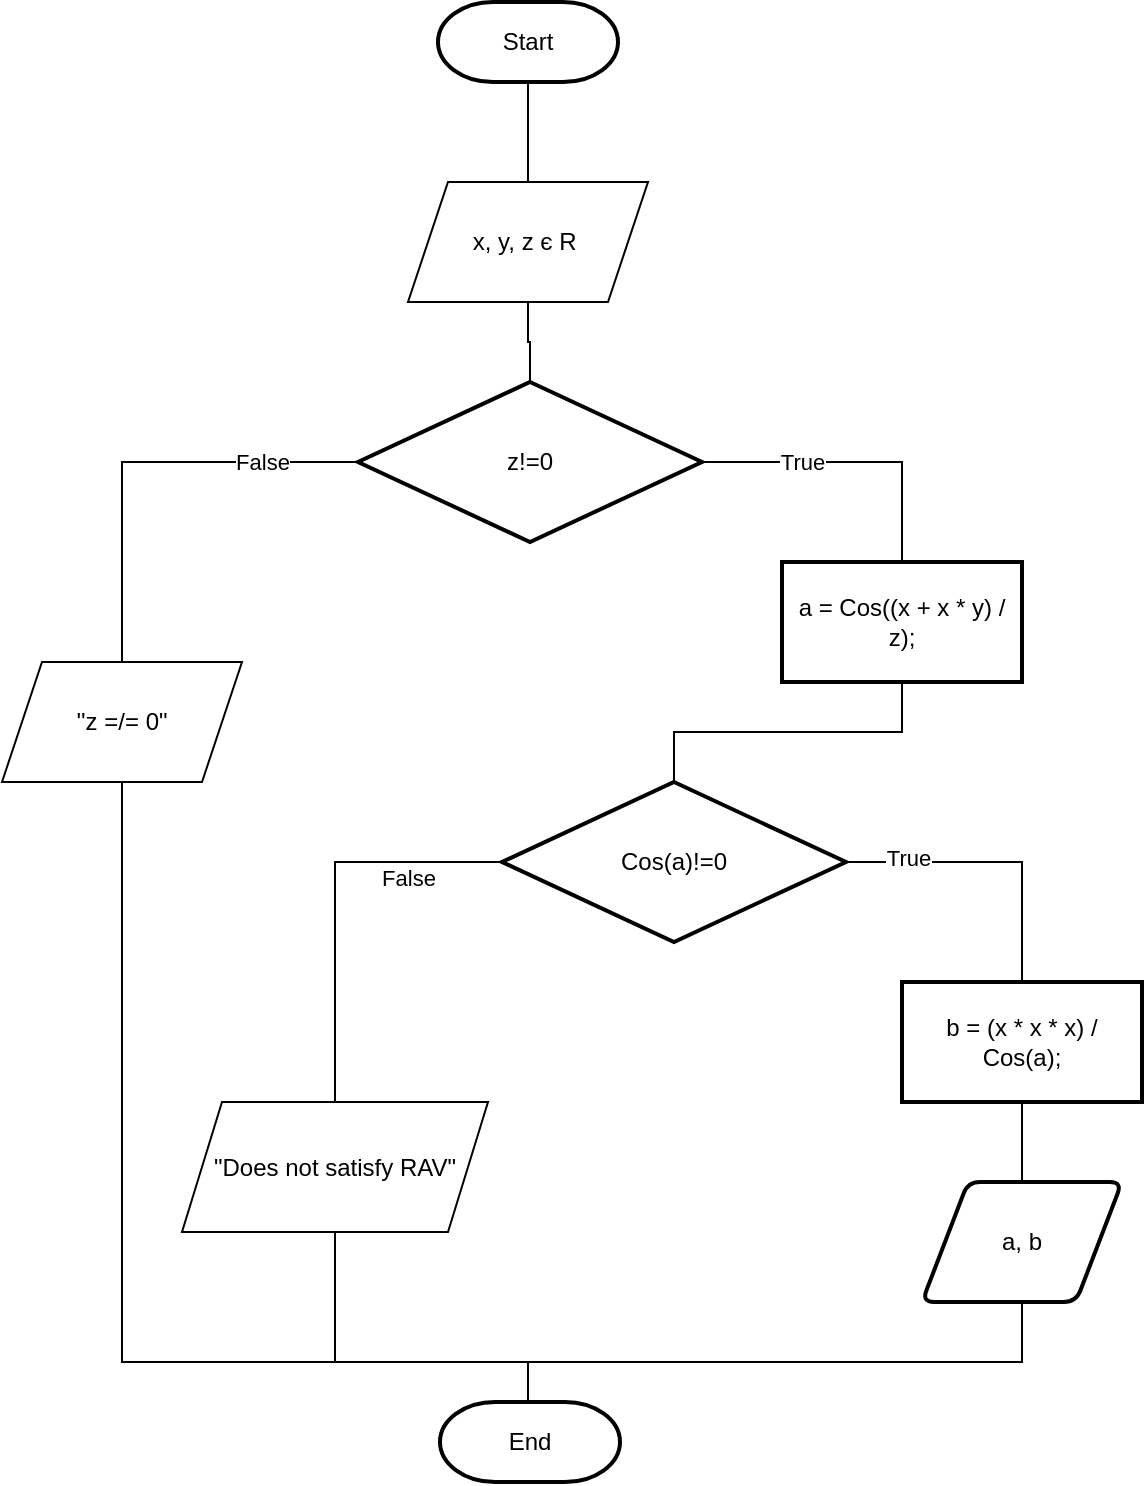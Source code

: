 <mxfile version="15.5.6" type="device" pages="2"><diagram id="AqfKU4JhWxTqudmMnnld" name="Завдання 1"><mxGraphModel dx="997" dy="548" grid="1" gridSize="10" guides="1" tooltips="1" connect="1" arrows="1" fold="1" page="1" pageScale="1" pageWidth="827" pageHeight="1169" math="0" shadow="0"><root><mxCell id="0"/><mxCell id="1" parent="0"/><mxCell id="Pcxhzn71Wb-LQzdTSx0x-4" style="edgeStyle=orthogonalEdgeStyle;rounded=0;orthogonalLoop=1;jettySize=auto;html=1;endArrow=none;endFill=0;" parent="1" source="Pcxhzn71Wb-LQzdTSx0x-1" target="Pcxhzn71Wb-LQzdTSx0x-3" edge="1"><mxGeometry relative="1" as="geometry"/></mxCell><mxCell id="Pcxhzn71Wb-LQzdTSx0x-1" value="Start" style="strokeWidth=2;html=1;shape=mxgraph.flowchart.terminator;whiteSpace=wrap;rounded=0;shadow=0;sketch=0;verticalAlign=middle;labelPosition=center;verticalLabelPosition=middle;align=center;" parent="1" vertex="1"><mxGeometry x="368" y="50" width="90" height="40" as="geometry"/></mxCell><mxCell id="Pcxhzn71Wb-LQzdTSx0x-2" value="End" style="strokeWidth=2;html=1;shape=mxgraph.flowchart.terminator;whiteSpace=wrap;rounded=0;shadow=0;sketch=0;verticalAlign=middle;labelPosition=center;verticalLabelPosition=middle;align=center;" parent="1" vertex="1"><mxGeometry x="369" y="750" width="90" height="40" as="geometry"/></mxCell><mxCell id="Pcxhzn71Wb-LQzdTSx0x-29" style="edgeStyle=orthogonalEdgeStyle;rounded=0;orthogonalLoop=1;jettySize=auto;html=1;endArrow=none;endFill=0;" parent="1" source="Pcxhzn71Wb-LQzdTSx0x-3" target="Pcxhzn71Wb-LQzdTSx0x-5" edge="1"><mxGeometry relative="1" as="geometry"/></mxCell><mxCell id="Pcxhzn71Wb-LQzdTSx0x-3" value="x, y, z є R&amp;nbsp;" style="shape=parallelogram;perimeter=parallelogramPerimeter;whiteSpace=wrap;html=1;fixedSize=1;" parent="1" vertex="1"><mxGeometry x="353" y="140" width="120" height="60" as="geometry"/></mxCell><mxCell id="Pcxhzn71Wb-LQzdTSx0x-11" style="edgeStyle=orthogonalEdgeStyle;rounded=0;orthogonalLoop=1;jettySize=auto;html=1;entryX=0.5;entryY=0;entryDx=0;entryDy=0;endArrow=none;endFill=0;" parent="1" source="Pcxhzn71Wb-LQzdTSx0x-5" target="Pcxhzn71Wb-LQzdTSx0x-7" edge="1"><mxGeometry relative="1" as="geometry"/></mxCell><mxCell id="Pcxhzn71Wb-LQzdTSx0x-12" value="False" style="edgeLabel;html=1;align=center;verticalAlign=middle;resizable=0;points=[];" parent="Pcxhzn71Wb-LQzdTSx0x-11" vertex="1" connectable="0"><mxGeometry x="-0.278" y="-2" relative="1" as="geometry"><mxPoint x="30" y="2" as="offset"/></mxGeometry></mxCell><mxCell id="Pcxhzn71Wb-LQzdTSx0x-14" style="edgeStyle=orthogonalEdgeStyle;rounded=0;orthogonalLoop=1;jettySize=auto;html=1;entryX=0.5;entryY=0;entryDx=0;entryDy=0;endArrow=none;endFill=0;" parent="1" source="Pcxhzn71Wb-LQzdTSx0x-5" target="Pcxhzn71Wb-LQzdTSx0x-13" edge="1"><mxGeometry relative="1" as="geometry"/></mxCell><mxCell id="Pcxhzn71Wb-LQzdTSx0x-15" value="True" style="edgeLabel;html=1;align=center;verticalAlign=middle;resizable=0;points=[];" parent="Pcxhzn71Wb-LQzdTSx0x-14" vertex="1" connectable="0"><mxGeometry x="-0.293" y="1" relative="1" as="geometry"><mxPoint x="-3" y="1" as="offset"/></mxGeometry></mxCell><mxCell id="Pcxhzn71Wb-LQzdTSx0x-5" value="z!=0" style="rhombus;whiteSpace=wrap;html=1;rounded=0;shadow=0;sketch=0;strokeWidth=2;verticalAlign=middle;labelPosition=center;verticalLabelPosition=middle;align=center;" parent="1" vertex="1"><mxGeometry x="328" y="240" width="172" height="80" as="geometry"/></mxCell><mxCell id="Pcxhzn71Wb-LQzdTSx0x-20" style="edgeStyle=orthogonalEdgeStyle;rounded=0;orthogonalLoop=1;jettySize=auto;html=1;endArrow=none;endFill=0;" parent="1" source="Pcxhzn71Wb-LQzdTSx0x-7" target="Pcxhzn71Wb-LQzdTSx0x-2" edge="1"><mxGeometry relative="1" as="geometry"><Array as="points"><mxPoint x="210" y="730"/><mxPoint x="413" y="730"/></Array></mxGeometry></mxCell><mxCell id="Pcxhzn71Wb-LQzdTSx0x-7" value="''z =/= 0&quot;" style="shape=parallelogram;perimeter=parallelogramPerimeter;whiteSpace=wrap;html=1;fixedSize=1;" parent="1" vertex="1"><mxGeometry x="150" y="380" width="120" height="60" as="geometry"/></mxCell><mxCell id="Pcxhzn71Wb-LQzdTSx0x-17" style="edgeStyle=orthogonalEdgeStyle;rounded=0;orthogonalLoop=1;jettySize=auto;html=1;endArrow=none;endFill=0;" parent="1" source="Pcxhzn71Wb-LQzdTSx0x-13" target="Pcxhzn71Wb-LQzdTSx0x-16" edge="1"><mxGeometry relative="1" as="geometry"/></mxCell><mxCell id="Pcxhzn71Wb-LQzdTSx0x-13" value="a = Cos((x + x * y) / z);" style="rounded=0;whiteSpace=wrap;html=1;shadow=0;sketch=0;strokeWidth=2;verticalAlign=middle;labelPosition=center;verticalLabelPosition=middle;align=center;" parent="1" vertex="1"><mxGeometry x="540" y="330" width="120" height="60" as="geometry"/></mxCell><mxCell id="Pcxhzn71Wb-LQzdTSx0x-19" style="edgeStyle=orthogonalEdgeStyle;rounded=0;orthogonalLoop=1;jettySize=auto;html=1;entryX=0.5;entryY=0;entryDx=0;entryDy=0;endArrow=none;endFill=0;" parent="1" source="Pcxhzn71Wb-LQzdTSx0x-16" target="Pcxhzn71Wb-LQzdTSx0x-18" edge="1"><mxGeometry relative="1" as="geometry"><Array as="points"><mxPoint x="317" y="480"/></Array></mxGeometry></mxCell><mxCell id="Pcxhzn71Wb-LQzdTSx0x-22" value="False" style="edgeLabel;html=1;align=center;verticalAlign=middle;resizable=0;points=[];" parent="Pcxhzn71Wb-LQzdTSx0x-19" vertex="1" connectable="0"><mxGeometry x="-0.067" y="-6" relative="1" as="geometry"><mxPoint x="42" y="-4" as="offset"/></mxGeometry></mxCell><mxCell id="Pcxhzn71Wb-LQzdTSx0x-24" style="edgeStyle=orthogonalEdgeStyle;rounded=0;orthogonalLoop=1;jettySize=auto;html=1;entryX=0.5;entryY=0;entryDx=0;entryDy=0;endArrow=none;endFill=0;" parent="1" source="Pcxhzn71Wb-LQzdTSx0x-16" target="Pcxhzn71Wb-LQzdTSx0x-23" edge="1"><mxGeometry relative="1" as="geometry"/></mxCell><mxCell id="Pcxhzn71Wb-LQzdTSx0x-25" value="True" style="edgeLabel;html=1;align=center;verticalAlign=middle;resizable=0;points=[];" parent="Pcxhzn71Wb-LQzdTSx0x-24" vertex="1" connectable="0"><mxGeometry x="-0.587" y="2" relative="1" as="geometry"><mxPoint as="offset"/></mxGeometry></mxCell><mxCell id="Pcxhzn71Wb-LQzdTSx0x-16" value="Cos(a)!=0" style="rhombus;whiteSpace=wrap;html=1;rounded=0;shadow=0;sketch=0;strokeWidth=2;verticalAlign=middle;labelPosition=center;verticalLabelPosition=middle;align=center;" parent="1" vertex="1"><mxGeometry x="400" y="440" width="172" height="80" as="geometry"/></mxCell><mxCell id="Pcxhzn71Wb-LQzdTSx0x-21" style="edgeStyle=orthogonalEdgeStyle;rounded=0;orthogonalLoop=1;jettySize=auto;html=1;endArrow=none;endFill=0;" parent="1" source="Pcxhzn71Wb-LQzdTSx0x-18" target="Pcxhzn71Wb-LQzdTSx0x-2" edge="1"><mxGeometry relative="1" as="geometry"><Array as="points"><mxPoint x="317" y="730"/><mxPoint x="413" y="730"/></Array></mxGeometry></mxCell><mxCell id="Pcxhzn71Wb-LQzdTSx0x-18" value="&quot;Does not satisfy RAV&quot;" style="shape=parallelogram;perimeter=parallelogramPerimeter;whiteSpace=wrap;html=1;fixedSize=1;" parent="1" vertex="1"><mxGeometry x="240" y="600" width="153" height="65" as="geometry"/></mxCell><mxCell id="Pcxhzn71Wb-LQzdTSx0x-27" style="edgeStyle=orthogonalEdgeStyle;rounded=0;orthogonalLoop=1;jettySize=auto;html=1;endArrow=none;endFill=0;" parent="1" source="Pcxhzn71Wb-LQzdTSx0x-23" target="Pcxhzn71Wb-LQzdTSx0x-26" edge="1"><mxGeometry relative="1" as="geometry"/></mxCell><mxCell id="Pcxhzn71Wb-LQzdTSx0x-23" value="b = (x * x * x) / Cos(a);" style="rounded=0;whiteSpace=wrap;html=1;shadow=0;sketch=0;strokeWidth=2;verticalAlign=middle;labelPosition=center;verticalLabelPosition=middle;align=center;" parent="1" vertex="1"><mxGeometry x="600" y="540" width="120" height="60" as="geometry"/></mxCell><mxCell id="Pcxhzn71Wb-LQzdTSx0x-28" style="edgeStyle=orthogonalEdgeStyle;rounded=0;orthogonalLoop=1;jettySize=auto;html=1;endArrow=none;endFill=0;" parent="1" source="Pcxhzn71Wb-LQzdTSx0x-26" target="Pcxhzn71Wb-LQzdTSx0x-2" edge="1"><mxGeometry relative="1" as="geometry"><Array as="points"><mxPoint x="660" y="730"/><mxPoint x="413" y="730"/></Array></mxGeometry></mxCell><mxCell id="Pcxhzn71Wb-LQzdTSx0x-26" value="a, b" style="shape=parallelogram;html=1;strokeWidth=2;perimeter=parallelogramPerimeter;whiteSpace=wrap;rounded=1;arcSize=12;size=0.23;shadow=0;sketch=0;verticalAlign=middle;labelPosition=center;verticalLabelPosition=middle;align=center;" parent="1" vertex="1"><mxGeometry x="610" y="640" width="100" height="60" as="geometry"/></mxCell></root></mxGraphModel></diagram><diagram id="N97yzCvSqWL4IjihvwqP" name="Завдання 2"><mxGraphModel dx="1424" dy="783" grid="1" gridSize="10" guides="1" tooltips="1" connect="1" arrows="1" fold="1" page="1" pageScale="1" pageWidth="827" pageHeight="1169" math="0" shadow="0"><root><mxCell id="NtPpoVmy5AJvQSmKuZhQ-0"/><mxCell id="NtPpoVmy5AJvQSmKuZhQ-1" parent="NtPpoVmy5AJvQSmKuZhQ-0"/><mxCell id="HXRs8v6n7PB5IlY8Hb57-1" style="edgeStyle=orthogonalEdgeStyle;rounded=0;orthogonalLoop=1;jettySize=auto;html=1;endArrow=none;endFill=0;" parent="NtPpoVmy5AJvQSmKuZhQ-1" source="mGhjjStK1ImEHohiH6nQ-0" target="mGhjjStK1ImEHohiH6nQ-16" edge="1"><mxGeometry relative="1" as="geometry"/></mxCell><mxCell id="mGhjjStK1ImEHohiH6nQ-0" value="Start" style="strokeWidth=2;html=1;shape=mxgraph.flowchart.terminator;whiteSpace=wrap;rounded=0;shadow=0;sketch=0;verticalAlign=middle;labelPosition=center;verticalLabelPosition=middle;align=center;" parent="NtPpoVmy5AJvQSmKuZhQ-1" vertex="1"><mxGeometry x="360" y="20" width="90" height="40" as="geometry"/></mxCell><mxCell id="HXRs8v6n7PB5IlY8Hb57-10" style="edgeStyle=orthogonalEdgeStyle;rounded=0;orthogonalLoop=1;jettySize=auto;html=1;endArrow=none;endFill=0;" parent="NtPpoVmy5AJvQSmKuZhQ-1" target="HXRs8v6n7PB5IlY8Hb57-9" edge="1"><mxGeometry relative="1" as="geometry"><mxPoint x="405.029" y="220" as="sourcePoint"/></mxGeometry></mxCell><mxCell id="HXRs8v6n7PB5IlY8Hb57-2" style="edgeStyle=orthogonalEdgeStyle;rounded=0;orthogonalLoop=1;jettySize=auto;html=1;endArrow=none;endFill=0;" parent="NtPpoVmy5AJvQSmKuZhQ-1" source="mGhjjStK1ImEHohiH6nQ-16" edge="1"><mxGeometry relative="1" as="geometry"><mxPoint x="405" y="220" as="targetPoint"/></mxGeometry></mxCell><mxCell id="mGhjjStK1ImEHohiH6nQ-16" value="n є N" style="shape=parallelogram;html=1;strokeWidth=2;perimeter=parallelogramPerimeter;whiteSpace=wrap;rounded=1;arcSize=12;size=0.23;shadow=0;sketch=0;verticalAlign=middle;labelPosition=center;verticalLabelPosition=middle;align=center;" parent="NtPpoVmy5AJvQSmKuZhQ-1" vertex="1"><mxGeometry x="355" y="90" width="100" height="60" as="geometry"/></mxCell><mxCell id="HXRs8v6n7PB5IlY8Hb57-12" style="edgeStyle=orthogonalEdgeStyle;rounded=0;orthogonalLoop=1;jettySize=auto;html=1;endArrow=none;endFill=0;" parent="NtPpoVmy5AJvQSmKuZhQ-1" source="HXRs8v6n7PB5IlY8Hb57-9" target="HXRs8v6n7PB5IlY8Hb57-11" edge="1"><mxGeometry relative="1" as="geometry"/></mxCell><mxCell id="HXRs8v6n7PB5IlY8Hb57-9" value="bool[] prime = new bool[n + 1];" style="rounded=0;whiteSpace=wrap;html=1;shadow=0;sketch=0;strokeWidth=2;verticalAlign=middle;labelPosition=center;verticalLabelPosition=middle;align=center;" parent="NtPpoVmy5AJvQSmKuZhQ-1" vertex="1"><mxGeometry x="310" y="180" width="190" height="40" as="geometry"/></mxCell><mxCell id="HXRs8v6n7PB5IlY8Hb57-14" style="edgeStyle=orthogonalEdgeStyle;rounded=0;orthogonalLoop=1;jettySize=auto;html=1;endArrow=none;endFill=0;entryX=0.5;entryY=0;entryDx=0;entryDy=0;" parent="NtPpoVmy5AJvQSmKuZhQ-1" source="HXRs8v6n7PB5IlY8Hb57-11" target="HXRs8v6n7PB5IlY8Hb57-13" edge="1"><mxGeometry relative="1" as="geometry"><mxPoint x="580" y="320" as="targetPoint"/><Array as="points"><mxPoint x="405" y="470"/></Array></mxGeometry></mxCell><mxCell id="tbBVLPHi9PVkn9phAS2_-0" value="True" style="edgeLabel;html=1;align=center;verticalAlign=middle;resizable=0;points=[];" parent="HXRs8v6n7PB5IlY8Hb57-14" vertex="1" connectable="0"><mxGeometry x="-0.55" y="1" relative="1" as="geometry"><mxPoint x="-1" y="-23" as="offset"/></mxGeometry></mxCell><mxCell id="HXRs8v6n7PB5IlY8Hb57-37" style="edgeStyle=orthogonalEdgeStyle;rounded=0;orthogonalLoop=1;jettySize=auto;html=1;entryX=0.5;entryY=0;entryDx=0;entryDy=0;startArrow=none;startFill=0;endArrow=none;endFill=0;exitX=0;exitY=0.5;exitDx=0;exitDy=0;" parent="NtPpoVmy5AJvQSmKuZhQ-1" source="HXRs8v6n7PB5IlY8Hb57-11" target="HXRs8v6n7PB5IlY8Hb57-15" edge="1"><mxGeometry relative="1" as="geometry"><Array as="points"><mxPoint x="275" y="310"/><mxPoint x="275" y="660"/></Array></mxGeometry></mxCell><mxCell id="tbBVLPHi9PVkn9phAS2_-1" value="False" style="edgeLabel;html=1;align=center;verticalAlign=middle;resizable=0;points=[];" parent="HXRs8v6n7PB5IlY8Hb57-37" vertex="1" connectable="0"><mxGeometry x="-0.828" relative="1" as="geometry"><mxPoint as="offset"/></mxGeometry></mxCell><mxCell id="HXRs8v6n7PB5IlY8Hb57-11" value="int i = 0&lt;br&gt;&amp;nbsp;i &amp;lt;= n&lt;br&gt;&amp;nbsp;i++" style="shape=hexagon;perimeter=hexagonPerimeter2;whiteSpace=wrap;html=1;fixedSize=1;rounded=0;shadow=0;sketch=0;strokeWidth=2;verticalAlign=middle;labelPosition=center;verticalLabelPosition=middle;align=center;" parent="NtPpoVmy5AJvQSmKuZhQ-1" vertex="1"><mxGeometry x="345" y="270" width="120" height="80" as="geometry"/></mxCell><mxCell id="HXRs8v6n7PB5IlY8Hb57-31" style="edgeStyle=orthogonalEdgeStyle;rounded=0;orthogonalLoop=1;jettySize=auto;html=1;startArrow=none;startFill=0;endArrow=classic;endFill=1;exitX=0.5;exitY=1;exitDx=0;exitDy=0;" parent="NtPpoVmy5AJvQSmKuZhQ-1" source="HXRs8v6n7PB5IlY8Hb57-13" edge="1"><mxGeometry relative="1" as="geometry"><mxPoint x="405" y="260" as="targetPoint"/><Array as="points"><mxPoint x="405" y="480"/><mxPoint x="550" y="480"/><mxPoint x="550" y="260"/><mxPoint x="405" y="260"/></Array></mxGeometry></mxCell><mxCell id="HXRs8v6n7PB5IlY8Hb57-13" value="prime[i] = true;" style="rounded=1;whiteSpace=wrap;html=1;shadow=0;sketch=0;strokeWidth=2;verticalAlign=middle;labelPosition=center;verticalLabelPosition=middle;align=center;" parent="NtPpoVmy5AJvQSmKuZhQ-1" vertex="1"><mxGeometry x="345" y="390" width="120" height="50" as="geometry"/></mxCell><mxCell id="HXRs8v6n7PB5IlY8Hb57-18" style="edgeStyle=orthogonalEdgeStyle;rounded=0;orthogonalLoop=1;jettySize=auto;html=1;endArrow=none;endFill=0;" parent="NtPpoVmy5AJvQSmKuZhQ-1" source="HXRs8v6n7PB5IlY8Hb57-15" target="HXRs8v6n7PB5IlY8Hb57-17" edge="1"><mxGeometry relative="1" as="geometry"/></mxCell><mxCell id="tbBVLPHi9PVkn9phAS2_-3" value="True" style="edgeLabel;html=1;align=center;verticalAlign=middle;resizable=0;points=[];" parent="HXRs8v6n7PB5IlY8Hb57-18" vertex="1" connectable="0"><mxGeometry x="0.499" relative="1" as="geometry"><mxPoint as="offset"/></mxGeometry></mxCell><mxCell id="HXRs8v6n7PB5IlY8Hb57-59" style="edgeStyle=orthogonalEdgeStyle;rounded=0;orthogonalLoop=1;jettySize=auto;html=1;startArrow=none;startFill=0;endArrow=none;endFill=0;" parent="NtPpoVmy5AJvQSmKuZhQ-1" source="HXRs8v6n7PB5IlY8Hb57-15" target="HXRs8v6n7PB5IlY8Hb57-58" edge="1"><mxGeometry relative="1" as="geometry"/></mxCell><mxCell id="tbBVLPHi9PVkn9phAS2_-2" value="False" style="edgeLabel;html=1;align=center;verticalAlign=middle;resizable=0;points=[];" parent="HXRs8v6n7PB5IlY8Hb57-59" vertex="1" connectable="0"><mxGeometry x="-0.178" y="1" relative="1" as="geometry"><mxPoint as="offset"/></mxGeometry></mxCell><mxCell id="HXRs8v6n7PB5IlY8Hb57-15" value="int p = 2&lt;br&gt;&amp;nbsp;p * p &amp;lt;= n&lt;br&gt;&amp;nbsp;p++" style="shape=hexagon;perimeter=hexagonPerimeter2;whiteSpace=wrap;html=1;fixedSize=1;rounded=0;shadow=0;sketch=0;strokeWidth=2;verticalAlign=middle;labelPosition=center;verticalLabelPosition=middle;align=center;" parent="NtPpoVmy5AJvQSmKuZhQ-1" vertex="1"><mxGeometry x="215" y="550" width="120" height="80" as="geometry"/></mxCell><mxCell id="HXRs8v6n7PB5IlY8Hb57-20" style="edgeStyle=orthogonalEdgeStyle;rounded=0;orthogonalLoop=1;jettySize=auto;html=1;endArrow=none;endFill=0;" parent="NtPpoVmy5AJvQSmKuZhQ-1" source="HXRs8v6n7PB5IlY8Hb57-17" target="HXRs8v6n7PB5IlY8Hb57-19" edge="1"><mxGeometry relative="1" as="geometry"><Array as="points"><mxPoint x="515" y="690"/></Array></mxGeometry></mxCell><mxCell id="HXRs8v6n7PB5IlY8Hb57-35" value="True" style="edgeLabel;html=1;align=center;verticalAlign=middle;resizable=0;points=[];" parent="HXRs8v6n7PB5IlY8Hb57-20" vertex="1" connectable="0"><mxGeometry x="-0.529" y="1" relative="1" as="geometry"><mxPoint as="offset"/></mxGeometry></mxCell><mxCell id="HXRs8v6n7PB5IlY8Hb57-29" style="edgeStyle=orthogonalEdgeStyle;rounded=0;orthogonalLoop=1;jettySize=auto;html=1;startArrow=none;startFill=0;endArrow=classic;endFill=1;" parent="NtPpoVmy5AJvQSmKuZhQ-1" source="HXRs8v6n7PB5IlY8Hb57-17" edge="1"><mxGeometry relative="1" as="geometry"><mxPoint x="275" y="530" as="targetPoint"/><Array as="points"><mxPoint x="130" y="690"/><mxPoint x="130" y="530"/></Array></mxGeometry></mxCell><mxCell id="HXRs8v6n7PB5IlY8Hb57-36" value="False" style="edgeLabel;html=1;align=center;verticalAlign=middle;resizable=0;points=[];" parent="HXRs8v6n7PB5IlY8Hb57-29" vertex="1" connectable="0"><mxGeometry x="-0.865" y="1" relative="1" as="geometry"><mxPoint x="-12" y="-1" as="offset"/></mxGeometry></mxCell><mxCell id="HXRs8v6n7PB5IlY8Hb57-17" value="prime[p] == true" style="rhombus;whiteSpace=wrap;html=1;rounded=0;shadow=0;sketch=0;strokeWidth=2;verticalAlign=middle;labelPosition=center;verticalLabelPosition=middle;align=center;" parent="NtPpoVmy5AJvQSmKuZhQ-1" vertex="1"><mxGeometry x="212.5" y="660" width="125" height="60" as="geometry"/></mxCell><mxCell id="HXRs8v6n7PB5IlY8Hb57-22" style="edgeStyle=orthogonalEdgeStyle;rounded=0;orthogonalLoop=1;jettySize=auto;html=1;endArrow=none;endFill=0;" parent="NtPpoVmy5AJvQSmKuZhQ-1" source="HXRs8v6n7PB5IlY8Hb57-19" target="HXRs8v6n7PB5IlY8Hb57-21" edge="1"><mxGeometry relative="1" as="geometry"/></mxCell><mxCell id="tbBVLPHi9PVkn9phAS2_-5" value="True" style="edgeLabel;html=1;align=center;verticalAlign=middle;resizable=0;points=[];" parent="HXRs8v6n7PB5IlY8Hb57-22" vertex="1" connectable="0"><mxGeometry x="0.241" relative="1" as="geometry"><mxPoint y="-5" as="offset"/></mxGeometry></mxCell><mxCell id="HXRs8v6n7PB5IlY8Hb57-25" style="edgeStyle=orthogonalEdgeStyle;rounded=0;orthogonalLoop=1;jettySize=auto;html=1;endArrow=none;endFill=0;horizontal=1;startArrow=classic;startFill=1;entryX=0.5;entryY=1;entryDx=0;entryDy=0;" parent="NtPpoVmy5AJvQSmKuZhQ-1" target="HXRs8v6n7PB5IlY8Hb57-21" edge="1"><mxGeometry relative="1" as="geometry"><mxPoint x="310" y="970" as="targetPoint"/><mxPoint x="515" y="720" as="sourcePoint"/><Array as="points"><mxPoint x="515" y="720"/><mxPoint x="380" y="720"/><mxPoint x="380" y="970"/><mxPoint x="515" y="970"/></Array></mxGeometry></mxCell><mxCell id="HXRs8v6n7PB5IlY8Hb57-27" style="edgeStyle=orthogonalEdgeStyle;rounded=0;orthogonalLoop=1;jettySize=auto;html=1;startArrow=none;startFill=0;endArrow=classic;endFill=1;" parent="NtPpoVmy5AJvQSmKuZhQ-1" source="HXRs8v6n7PB5IlY8Hb57-19" edge="1"><mxGeometry relative="1" as="geometry"><mxPoint x="270" y="510" as="targetPoint"/><Array as="points"><mxPoint x="750" y="800"/><mxPoint x="750" y="510"/></Array></mxGeometry></mxCell><mxCell id="tbBVLPHi9PVkn9phAS2_-6" value="False" style="edgeLabel;html=1;align=center;verticalAlign=middle;resizable=0;points=[];" parent="HXRs8v6n7PB5IlY8Hb57-27" vertex="1" connectable="0"><mxGeometry x="-0.927" relative="1" as="geometry"><mxPoint as="offset"/></mxGeometry></mxCell><mxCell id="HXRs8v6n7PB5IlY8Hb57-19" value="int i = p * 2&lt;br&gt;&amp;nbsp;i &amp;lt;= n&lt;br&gt;&amp;nbsp;i += p" style="shape=hexagon;perimeter=hexagonPerimeter2;whiteSpace=wrap;html=1;fixedSize=1;rounded=0;shadow=0;sketch=0;strokeWidth=2;verticalAlign=middle;labelPosition=center;verticalLabelPosition=middle;align=center;" parent="NtPpoVmy5AJvQSmKuZhQ-1" vertex="1"><mxGeometry x="455" y="760" width="120" height="80" as="geometry"/></mxCell><mxCell id="HXRs8v6n7PB5IlY8Hb57-21" value="prime[i] = false;" style="rounded=1;whiteSpace=wrap;html=1;shadow=0;sketch=0;strokeWidth=2;verticalAlign=top;" parent="NtPpoVmy5AJvQSmKuZhQ-1" vertex="1"><mxGeometry x="455" y="880" width="120" height="60" as="geometry"/></mxCell><mxCell id="HXRs8v6n7PB5IlY8Hb57-41" style="edgeStyle=orthogonalEdgeStyle;rounded=0;orthogonalLoop=1;jettySize=auto;html=1;entryX=0.5;entryY=0;entryDx=0;entryDy=0;startArrow=none;startFill=0;endArrow=none;endFill=0;" parent="NtPpoVmy5AJvQSmKuZhQ-1" source="HXRs8v6n7PB5IlY8Hb57-38" target="HXRs8v6n7PB5IlY8Hb57-40" edge="1"><mxGeometry relative="1" as="geometry"/></mxCell><mxCell id="tbBVLPHi9PVkn9phAS2_-8" value="True" style="edgeLabel;html=1;align=center;verticalAlign=middle;resizable=0;points=[];" parent="HXRs8v6n7PB5IlY8Hb57-41" vertex="1" connectable="0"><mxGeometry x="-0.192" y="-1" relative="1" as="geometry"><mxPoint as="offset"/></mxGeometry></mxCell><mxCell id="HXRs8v6n7PB5IlY8Hb57-52" style="edgeStyle=orthogonalEdgeStyle;rounded=0;orthogonalLoop=1;jettySize=auto;html=1;startArrow=none;startFill=0;endArrow=none;endFill=0;" parent="NtPpoVmy5AJvQSmKuZhQ-1" source="HXRs8v6n7PB5IlY8Hb57-38" target="HXRs8v6n7PB5IlY8Hb57-50" edge="1"><mxGeometry relative="1" as="geometry"><Array as="points"><mxPoint x="827" y="340"/><mxPoint x="827" y="690"/><mxPoint x="1011" y="690"/></Array></mxGeometry></mxCell><mxCell id="tbBVLPHi9PVkn9phAS2_-7" value="False" style="edgeLabel;html=1;align=center;verticalAlign=middle;resizable=0;points=[];" parent="HXRs8v6n7PB5IlY8Hb57-52" vertex="1" connectable="0"><mxGeometry x="-0.869" y="1" relative="1" as="geometry"><mxPoint as="offset"/></mxGeometry></mxCell><mxCell id="HXRs8v6n7PB5IlY8Hb57-38" value="int k = 1&lt;br&gt;((1 &amp;lt;&amp;lt; k) - 1) &amp;lt;= n&lt;br&gt;&amp;nbsp;k++" style="shape=hexagon;perimeter=hexagonPerimeter2;whiteSpace=wrap;html=1;fixedSize=1;rounded=0;shadow=0;sketch=0;strokeWidth=2;verticalAlign=middle;labelPosition=center;verticalLabelPosition=middle;align=center;" parent="NtPpoVmy5AJvQSmKuZhQ-1" vertex="1"><mxGeometry x="951" y="300" width="120" height="80" as="geometry"/></mxCell><mxCell id="HXRs8v6n7PB5IlY8Hb57-43" style="edgeStyle=orthogonalEdgeStyle;rounded=0;orthogonalLoop=1;jettySize=auto;html=1;startArrow=none;startFill=0;endArrow=none;endFill=0;" parent="NtPpoVmy5AJvQSmKuZhQ-1" source="HXRs8v6n7PB5IlY8Hb57-40" target="HXRs8v6n7PB5IlY8Hb57-42" edge="1"><mxGeometry relative="1" as="geometry"/></mxCell><mxCell id="HXRs8v6n7PB5IlY8Hb57-40" value="long num = (1 &amp;lt;&amp;lt; k) - 1;" style="rounded=1;whiteSpace=wrap;html=1;shadow=0;sketch=0;strokeWidth=2;verticalAlign=middle;labelPosition=center;verticalLabelPosition=middle;align=center;" parent="NtPpoVmy5AJvQSmKuZhQ-1" vertex="1"><mxGeometry x="943" y="450" width="136" height="40" as="geometry"/></mxCell><mxCell id="HXRs8v6n7PB5IlY8Hb57-44" style="edgeStyle=orthogonalEdgeStyle;rounded=0;orthogonalLoop=1;jettySize=auto;html=1;startArrow=none;startFill=0;endArrow=classic;endFill=1;exitX=0;exitY=0.5;exitDx=0;exitDy=0;" parent="NtPpoVmy5AJvQSmKuZhQ-1" source="HXRs8v6n7PB5IlY8Hb57-42" edge="1"><mxGeometry relative="1" as="geometry"><mxPoint x="1011" y="420" as="targetPoint"/><Array as="points"><mxPoint x="867" y="550"/><mxPoint x="867" y="420"/><mxPoint x="1011" y="420"/></Array></mxGeometry></mxCell><mxCell id="HXRs8v6n7PB5IlY8Hb57-54" value="False" style="edgeLabel;html=1;align=center;verticalAlign=middle;resizable=0;points=[];" parent="HXRs8v6n7PB5IlY8Hb57-44" vertex="1" connectable="0"><mxGeometry x="-0.823" relative="1" as="geometry"><mxPoint as="offset"/></mxGeometry></mxCell><mxCell id="HXRs8v6n7PB5IlY8Hb57-46" style="edgeStyle=orthogonalEdgeStyle;rounded=0;orthogonalLoop=1;jettySize=auto;html=1;startArrow=none;startFill=0;endArrow=none;endFill=0;entryX=0.5;entryY=0;entryDx=0;entryDy=0;" parent="NtPpoVmy5AJvQSmKuZhQ-1" source="HXRs8v6n7PB5IlY8Hb57-42" target="HXRs8v6n7PB5IlY8Hb57-49" edge="1"><mxGeometry relative="1" as="geometry"><mxPoint x="1157" y="590" as="targetPoint"/><Array as="points"><mxPoint x="1129" y="550"/></Array></mxGeometry></mxCell><mxCell id="HXRs8v6n7PB5IlY8Hb57-53" value="True" style="edgeLabel;html=1;align=center;verticalAlign=middle;resizable=0;points=[];" parent="HXRs8v6n7PB5IlY8Hb57-46" vertex="1" connectable="0"><mxGeometry x="-0.421" y="1" relative="1" as="geometry"><mxPoint as="offset"/></mxGeometry></mxCell><mxCell id="HXRs8v6n7PB5IlY8Hb57-42" value="prime[(int)(num)]" style="rhombus;whiteSpace=wrap;html=1;rounded=0;shadow=0;sketch=0;strokeWidth=2;verticalAlign=middle;labelPosition=center;verticalLabelPosition=middle;align=center;" parent="NtPpoVmy5AJvQSmKuZhQ-1" vertex="1"><mxGeometry x="948" y="520" width="126" height="60" as="geometry"/></mxCell><mxCell id="HXRs8v6n7PB5IlY8Hb57-48" style="edgeStyle=orthogonalEdgeStyle;rounded=0;orthogonalLoop=1;jettySize=auto;html=1;startArrow=none;startFill=0;endArrow=classic;endFill=1;exitX=0.5;exitY=1;exitDx=0;exitDy=0;" parent="NtPpoVmy5AJvQSmKuZhQ-1" source="HXRs8v6n7PB5IlY8Hb57-49" edge="1"><mxGeometry relative="1" as="geometry"><mxPoint x="1007" y="255" as="targetPoint"/><mxPoint x="1199" y="630" as="sourcePoint"/><Array as="points"><mxPoint x="1129" y="680"/><mxPoint x="1257" y="680"/><mxPoint x="1257" y="255"/></Array></mxGeometry></mxCell><mxCell id="HXRs8v6n7PB5IlY8Hb57-49" value="Console.Write(num + &quot; &quot;)" style="shape=parallelogram;html=1;strokeWidth=2;perimeter=parallelogramPerimeter;whiteSpace=wrap;rounded=1;arcSize=12;size=0.23;shadow=0;sketch=0;verticalAlign=middle;labelPosition=center;verticalLabelPosition=middle;align=center;" parent="NtPpoVmy5AJvQSmKuZhQ-1" vertex="1"><mxGeometry x="1027" y="600" width="204" height="40" as="geometry"/></mxCell><mxCell id="HXRs8v6n7PB5IlY8Hb57-50" value="End" style="strokeWidth=2;html=1;shape=mxgraph.flowchart.terminator;whiteSpace=wrap;rounded=0;shadow=0;sketch=0;verticalAlign=middle;labelPosition=center;verticalLabelPosition=middle;align=center;" parent="NtPpoVmy5AJvQSmKuZhQ-1" vertex="1"><mxGeometry x="966" y="740" width="90" height="40" as="geometry"/></mxCell><mxCell id="HXRs8v6n7PB5IlY8Hb57-60" style="edgeStyle=orthogonalEdgeStyle;rounded=0;orthogonalLoop=1;jettySize=auto;html=1;startArrow=none;startFill=0;endArrow=none;endFill=0;" parent="NtPpoVmy5AJvQSmKuZhQ-1" source="HXRs8v6n7PB5IlY8Hb57-57" target="HXRs8v6n7PB5IlY8Hb57-38" edge="1"><mxGeometry relative="1" as="geometry"/></mxCell><mxCell id="HXRs8v6n7PB5IlY8Hb57-57" value="1" style="ellipse;whiteSpace=wrap;html=1;aspect=fixed;" parent="NtPpoVmy5AJvQSmKuZhQ-1" vertex="1"><mxGeometry x="981" y="110" width="60" height="60" as="geometry"/></mxCell><mxCell id="HXRs8v6n7PB5IlY8Hb57-58" value="1" style="ellipse;whiteSpace=wrap;html=1;aspect=fixed;" parent="NtPpoVmy5AJvQSmKuZhQ-1" vertex="1"><mxGeometry x="505" y="565" width="55" height="55" as="geometry"/></mxCell></root></mxGraphModel></diagram></mxfile>